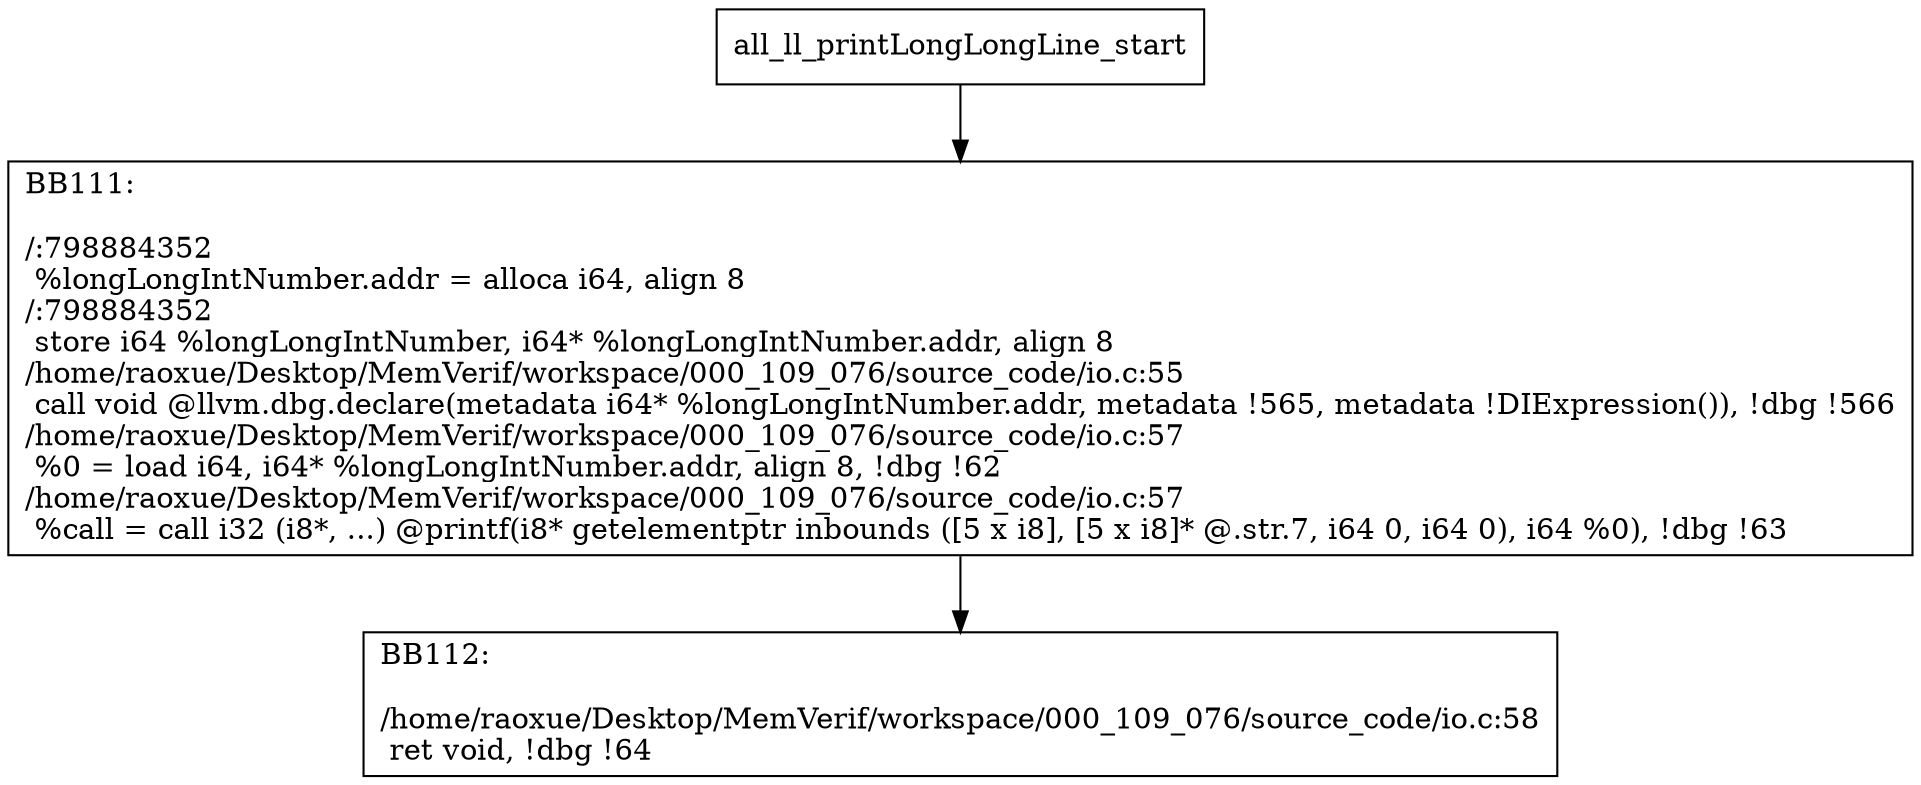 digraph "CFG for'all_ll_printLongLongLine' function" {
	BBall_ll_printLongLongLine_start[shape=record,label="{all_ll_printLongLongLine_start}"];
	BBall_ll_printLongLongLine_start-> all_ll_printLongLongLineBB111;
	all_ll_printLongLongLineBB111 [shape=record, label="{BB111:\l\l/:798884352\l
  %longLongIntNumber.addr = alloca i64, align 8\l
/:798884352\l
  store i64 %longLongIntNumber, i64* %longLongIntNumber.addr, align 8\l
/home/raoxue/Desktop/MemVerif/workspace/000_109_076/source_code/io.c:55\l
  call void @llvm.dbg.declare(metadata i64* %longLongIntNumber.addr, metadata !565, metadata !DIExpression()), !dbg !566\l
/home/raoxue/Desktop/MemVerif/workspace/000_109_076/source_code/io.c:57\l
  %0 = load i64, i64* %longLongIntNumber.addr, align 8, !dbg !62\l
/home/raoxue/Desktop/MemVerif/workspace/000_109_076/source_code/io.c:57\l
  %call = call i32 (i8*, ...) @printf(i8* getelementptr inbounds ([5 x i8], [5 x i8]* @.str.7, i64 0, i64 0), i64 %0), !dbg !63\l
}"];
	all_ll_printLongLongLineBB111-> all_ll_printLongLongLineBB112;
	all_ll_printLongLongLineBB112 [shape=record, label="{BB112:\l\l/home/raoxue/Desktop/MemVerif/workspace/000_109_076/source_code/io.c:58\l
  ret void, !dbg !64\l
}"];
}
